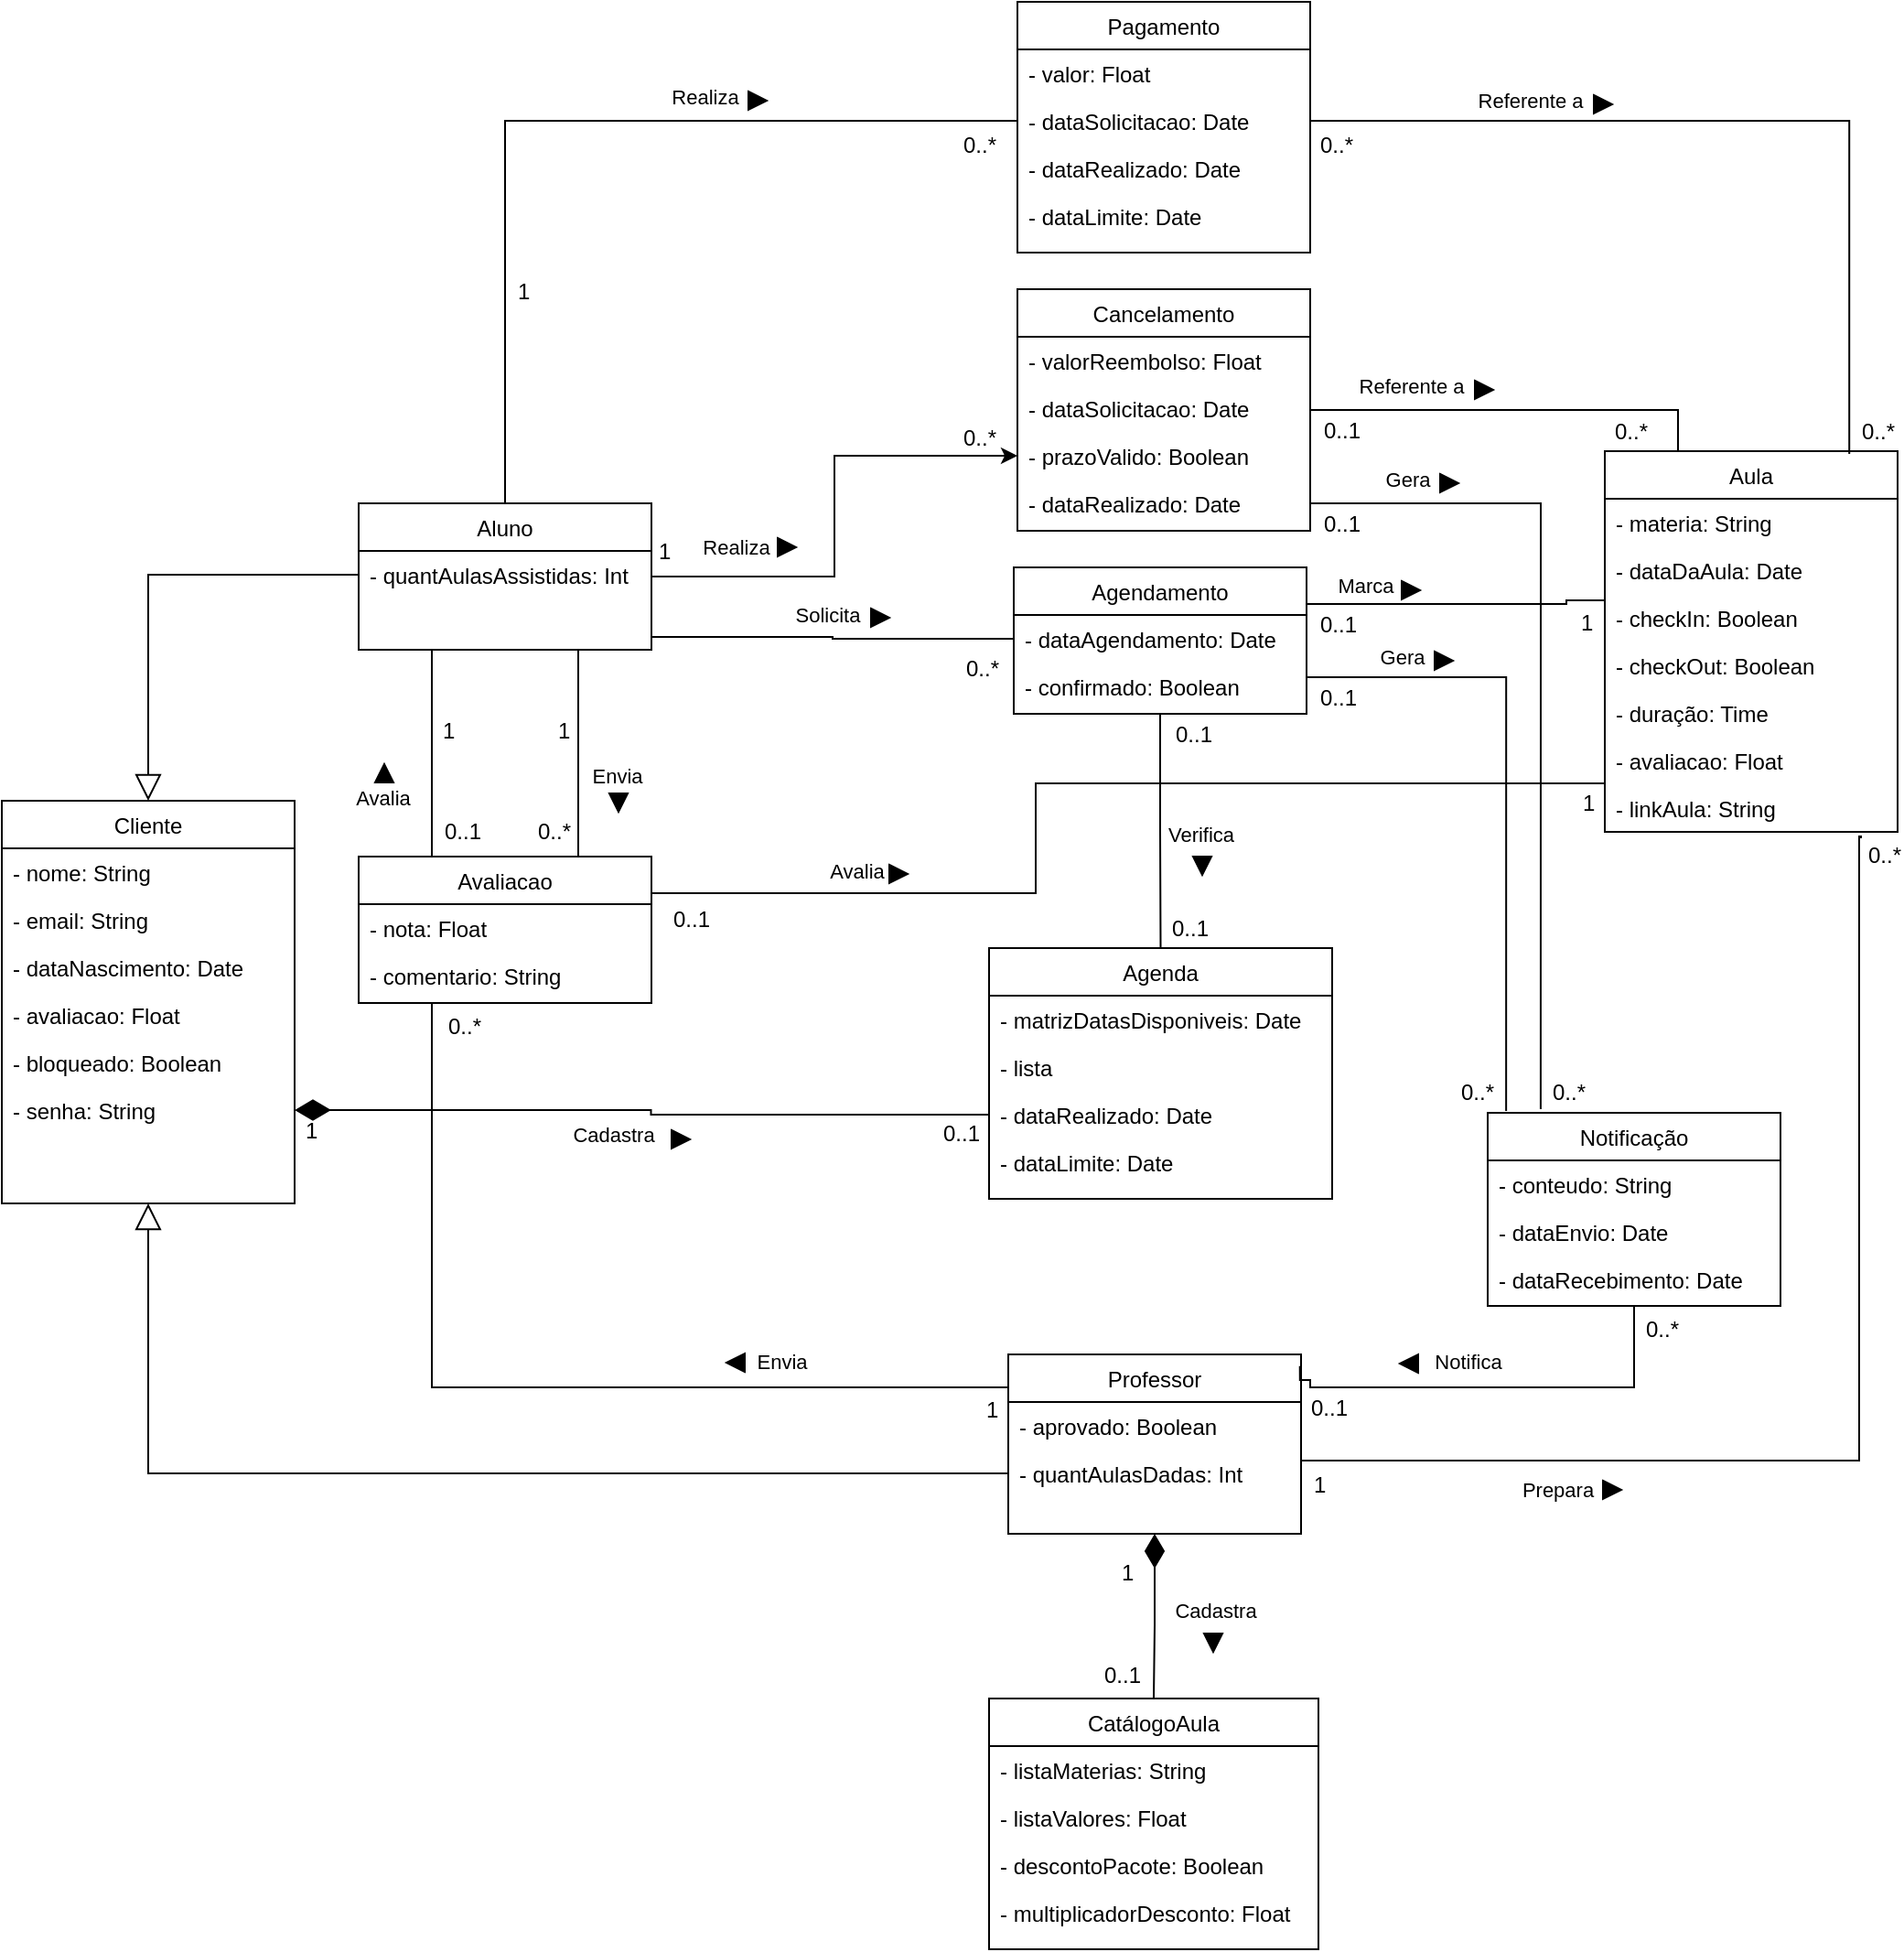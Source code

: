 <mxfile version="24.7.17">
  <diagram id="C5RBs43oDa-KdzZeNtuy" name="Page-1">
    <mxGraphModel dx="1565" dy="2274" grid="1" gridSize="10" guides="1" tooltips="1" connect="1" arrows="1" fold="1" page="1" pageScale="1" pageWidth="827" pageHeight="1169" math="0" shadow="0">
      <root>
        <mxCell id="WIyWlLk6GJQsqaUBKTNV-0" />
        <mxCell id="WIyWlLk6GJQsqaUBKTNV-1" parent="WIyWlLk6GJQsqaUBKTNV-0" />
        <mxCell id="VDjdDikiDkYHCXLAG9qJ-7" style="edgeStyle=orthogonalEdgeStyle;rounded=0;orthogonalLoop=1;jettySize=auto;html=1;entryX=0;entryY=0.5;entryDx=0;entryDy=0;endArrow=none;endFill=0;" parent="WIyWlLk6GJQsqaUBKTNV-1" source="zkfFHV4jXpPFQw0GAbJ--0" target="VPPjQCbhxTyXkWQydubV-34" edge="1">
          <mxGeometry relative="1" as="geometry" />
        </mxCell>
        <mxCell id="h2u8ol-RN1Aq0zlG_50V-2" style="edgeStyle=orthogonalEdgeStyle;rounded=0;orthogonalLoop=1;jettySize=auto;html=1;exitX=0.25;exitY=1;exitDx=0;exitDy=0;entryX=0.25;entryY=0;entryDx=0;entryDy=0;endArrow=none;endFill=0;" parent="WIyWlLk6GJQsqaUBKTNV-1" source="zkfFHV4jXpPFQw0GAbJ--0" target="s_huAwg7XbWBPuK52BoB-4" edge="1">
          <mxGeometry relative="1" as="geometry" />
        </mxCell>
        <mxCell id="XgFzKJvoaHui50AtQTAB-14" style="edgeStyle=orthogonalEdgeStyle;rounded=0;orthogonalLoop=1;jettySize=auto;html=1;exitX=1;exitY=0.5;exitDx=0;exitDy=0;entryX=0;entryY=0.5;entryDx=0;entryDy=0;" edge="1" parent="WIyWlLk6GJQsqaUBKTNV-1" source="zkfFHV4jXpPFQw0GAbJ--0" target="s_huAwg7XbWBPuK52BoB-14">
          <mxGeometry relative="1" as="geometry" />
        </mxCell>
        <mxCell id="zkfFHV4jXpPFQw0GAbJ--0" value="Aluno" style="swimlane;fontStyle=0;align=center;verticalAlign=top;childLayout=stackLayout;horizontal=1;startSize=26;horizontalStack=0;resizeParent=1;resizeLast=0;collapsible=1;marginBottom=0;rounded=0;shadow=0;strokeWidth=1;" parent="WIyWlLk6GJQsqaUBKTNV-1" vertex="1">
          <mxGeometry x="445" y="57" width="160" height="80" as="geometry">
            <mxRectangle x="230" y="140" width="160" height="26" as="alternateBounds" />
          </mxGeometry>
        </mxCell>
        <mxCell id="VPPjQCbhxTyXkWQydubV-3" value="- quantAulasAssistidas: Int" style="text;align=left;verticalAlign=top;spacingLeft=4;spacingRight=4;overflow=hidden;rotatable=0;points=[[0,0.5],[1,0.5]];portConstraint=eastwest;rounded=0;shadow=0;html=0;" parent="zkfFHV4jXpPFQw0GAbJ--0" vertex="1">
          <mxGeometry y="26" width="160" height="26" as="geometry" />
        </mxCell>
        <mxCell id="zkfFHV4jXpPFQw0GAbJ--6" value="Pagamento" style="swimlane;fontStyle=0;align=center;verticalAlign=top;childLayout=stackLayout;horizontal=1;startSize=26;horizontalStack=0;resizeParent=1;resizeLast=0;collapsible=1;marginBottom=0;rounded=0;shadow=0;strokeWidth=1;" parent="WIyWlLk6GJQsqaUBKTNV-1" vertex="1">
          <mxGeometry x="805" y="-217" width="160" height="137" as="geometry">
            <mxRectangle x="130" y="380" width="160" height="26" as="alternateBounds" />
          </mxGeometry>
        </mxCell>
        <mxCell id="zkfFHV4jXpPFQw0GAbJ--7" value="- valor: Float" style="text;align=left;verticalAlign=top;spacingLeft=4;spacingRight=4;overflow=hidden;rotatable=0;points=[[0,0.5],[1,0.5]];portConstraint=eastwest;" parent="zkfFHV4jXpPFQw0GAbJ--6" vertex="1">
          <mxGeometry y="26" width="160" height="26" as="geometry" />
        </mxCell>
        <mxCell id="VPPjQCbhxTyXkWQydubV-34" value="- dataSolicitacao: Date" style="text;align=left;verticalAlign=top;spacingLeft=4;spacingRight=4;overflow=hidden;rotatable=0;points=[[0,0.5],[1,0.5]];portConstraint=eastwest;" parent="zkfFHV4jXpPFQw0GAbJ--6" vertex="1">
          <mxGeometry y="52" width="160" height="26" as="geometry" />
        </mxCell>
        <mxCell id="zkfFHV4jXpPFQw0GAbJ--8" value="- dataRealizado: Date" style="text;align=left;verticalAlign=top;spacingLeft=4;spacingRight=4;overflow=hidden;rotatable=0;points=[[0,0.5],[1,0.5]];portConstraint=eastwest;rounded=0;shadow=0;html=0;" parent="zkfFHV4jXpPFQw0GAbJ--6" vertex="1">
          <mxGeometry y="78" width="160" height="26" as="geometry" />
        </mxCell>
        <mxCell id="VPPjQCbhxTyXkWQydubV-35" value="- dataLimite: Date" style="text;align=left;verticalAlign=top;spacingLeft=4;spacingRight=4;overflow=hidden;rotatable=0;points=[[0,0.5],[1,0.5]];portConstraint=eastwest;rounded=0;shadow=0;html=0;" parent="zkfFHV4jXpPFQw0GAbJ--6" vertex="1">
          <mxGeometry y="104" width="160" height="26" as="geometry" />
        </mxCell>
        <mxCell id="XgFzKJvoaHui50AtQTAB-11" style="edgeStyle=orthogonalEdgeStyle;rounded=0;orthogonalLoop=1;jettySize=auto;html=1;exitX=0.5;exitY=1;exitDx=0;exitDy=0;entryX=0.5;entryY=0;entryDx=0;entryDy=0;endArrow=none;endFill=0;startArrow=diamondThin;startFill=1;startSize=16;" edge="1" parent="WIyWlLk6GJQsqaUBKTNV-1" source="zkfFHV4jXpPFQw0GAbJ--13" target="s_huAwg7XbWBPuK52BoB-17">
          <mxGeometry relative="1" as="geometry" />
        </mxCell>
        <mxCell id="zkfFHV4jXpPFQw0GAbJ--13" value="Professor" style="swimlane;fontStyle=0;align=center;verticalAlign=top;childLayout=stackLayout;horizontal=1;startSize=26;horizontalStack=0;resizeParent=1;resizeLast=0;collapsible=1;marginBottom=0;rounded=0;shadow=0;strokeWidth=1;" parent="WIyWlLk6GJQsqaUBKTNV-1" vertex="1">
          <mxGeometry x="800" y="522" width="160" height="98" as="geometry">
            <mxRectangle x="340" y="380" width="170" height="26" as="alternateBounds" />
          </mxGeometry>
        </mxCell>
        <mxCell id="VPPjQCbhxTyXkWQydubV-38" value="- aprovado: Boolean" style="text;align=left;verticalAlign=top;spacingLeft=4;spacingRight=4;overflow=hidden;rotatable=0;points=[[0,0.5],[1,0.5]];portConstraint=eastwest;" parent="zkfFHV4jXpPFQw0GAbJ--13" vertex="1">
          <mxGeometry y="26" width="160" height="26" as="geometry" />
        </mxCell>
        <mxCell id="VPPjQCbhxTyXkWQydubV-39" value="- quantAulasDadas: Int" style="text;align=left;verticalAlign=top;spacingLeft=4;spacingRight=4;overflow=hidden;rotatable=0;points=[[0,0.5],[1,0.5]];portConstraint=eastwest;" parent="zkfFHV4jXpPFQw0GAbJ--13" vertex="1">
          <mxGeometry y="52" width="160" height="26" as="geometry" />
        </mxCell>
        <mxCell id="zkfFHV4jXpPFQw0GAbJ--17" value="Aula" style="swimlane;fontStyle=0;align=center;verticalAlign=top;childLayout=stackLayout;horizontal=1;startSize=26;horizontalStack=0;resizeParent=1;resizeLast=0;collapsible=1;marginBottom=0;rounded=0;shadow=0;strokeWidth=1;" parent="WIyWlLk6GJQsqaUBKTNV-1" vertex="1">
          <mxGeometry x="1126" y="28.5" width="160" height="208" as="geometry">
            <mxRectangle x="830" y="122" width="160" height="26" as="alternateBounds" />
          </mxGeometry>
        </mxCell>
        <mxCell id="zkfFHV4jXpPFQw0GAbJ--18" value="- materia: String" style="text;align=left;verticalAlign=top;spacingLeft=4;spacingRight=4;overflow=hidden;rotatable=0;points=[[0,0.5],[1,0.5]];portConstraint=eastwest;" parent="zkfFHV4jXpPFQw0GAbJ--17" vertex="1">
          <mxGeometry y="26" width="160" height="26" as="geometry" />
        </mxCell>
        <mxCell id="zkfFHV4jXpPFQw0GAbJ--19" value="- dataDaAula: Date" style="text;align=left;verticalAlign=top;spacingLeft=4;spacingRight=4;overflow=hidden;rotatable=0;points=[[0,0.5],[1,0.5]];portConstraint=eastwest;rounded=0;shadow=0;html=0;" parent="zkfFHV4jXpPFQw0GAbJ--17" vertex="1">
          <mxGeometry y="52" width="160" height="26" as="geometry" />
        </mxCell>
        <mxCell id="zkfFHV4jXpPFQw0GAbJ--22" value="- checkIn: Boolean" style="text;align=left;verticalAlign=top;spacingLeft=4;spacingRight=4;overflow=hidden;rotatable=0;points=[[0,0.5],[1,0.5]];portConstraint=eastwest;rounded=0;shadow=0;html=0;" parent="zkfFHV4jXpPFQw0GAbJ--17" vertex="1">
          <mxGeometry y="78" width="160" height="26" as="geometry" />
        </mxCell>
        <mxCell id="VPPjQCbhxTyXkWQydubV-68" value="- checkOut: Boolean" style="text;align=left;verticalAlign=top;spacingLeft=4;spacingRight=4;overflow=hidden;rotatable=0;points=[[0,0.5],[1,0.5]];portConstraint=eastwest;rounded=0;shadow=0;html=0;" parent="zkfFHV4jXpPFQw0GAbJ--17" vertex="1">
          <mxGeometry y="104" width="160" height="26" as="geometry" />
        </mxCell>
        <mxCell id="VPPjQCbhxTyXkWQydubV-85" value="- duração: Time" style="text;align=left;verticalAlign=top;spacingLeft=4;spacingRight=4;overflow=hidden;rotatable=0;points=[[0,0.5],[1,0.5]];portConstraint=eastwest;rounded=0;shadow=0;html=0;" parent="zkfFHV4jXpPFQw0GAbJ--17" vertex="1">
          <mxGeometry y="130" width="160" height="26" as="geometry" />
        </mxCell>
        <mxCell id="VPPjQCbhxTyXkWQydubV-86" value="- avaliacao: Float" style="text;align=left;verticalAlign=top;spacingLeft=4;spacingRight=4;overflow=hidden;rotatable=0;points=[[0,0.5],[1,0.5]];portConstraint=eastwest;rounded=0;shadow=0;html=0;" parent="zkfFHV4jXpPFQw0GAbJ--17" vertex="1">
          <mxGeometry y="156" width="160" height="26" as="geometry" />
        </mxCell>
        <mxCell id="VPPjQCbhxTyXkWQydubV-97" value="- linkAula: String" style="text;align=left;verticalAlign=top;spacingLeft=4;spacingRight=4;overflow=hidden;rotatable=0;points=[[0,0.5],[1,0.5]];portConstraint=eastwest;rounded=0;shadow=0;html=0;" parent="zkfFHV4jXpPFQw0GAbJ--17" vertex="1">
          <mxGeometry y="182" width="160" height="26" as="geometry" />
        </mxCell>
        <mxCell id="VPPjQCbhxTyXkWQydubV-19" value="0..*" style="resizable=0;align=right;verticalAlign=bottom;labelBackgroundColor=none;fontSize=12;" parent="WIyWlLk6GJQsqaUBKTNV-1" connectable="0" vertex="1">
          <mxGeometry x="794.996" y="-130.0" as="geometry" />
        </mxCell>
        <mxCell id="VPPjQCbhxTyXkWQydubV-21" value="" style="triangle;whiteSpace=wrap;html=1;fillColor=#000000;" parent="WIyWlLk6GJQsqaUBKTNV-1" vertex="1">
          <mxGeometry x="1120" y="-166" width="10" height="10" as="geometry" />
        </mxCell>
        <mxCell id="VPPjQCbhxTyXkWQydubV-22" value="Referente a" style="edgeLabel;html=1;align=center;verticalAlign=middle;resizable=0;points=[];" parent="WIyWlLk6GJQsqaUBKTNV-1" vertex="1" connectable="0">
          <mxGeometry x="1084.999" y="-163" as="geometry" />
        </mxCell>
        <mxCell id="VPPjQCbhxTyXkWQydubV-23" value="0..*" style="resizable=0;align=right;verticalAlign=bottom;labelBackgroundColor=none;fontSize=12;" parent="WIyWlLk6GJQsqaUBKTNV-1" connectable="0" vertex="1">
          <mxGeometry x="989.996" y="-130.0" as="geometry" />
        </mxCell>
        <mxCell id="VPPjQCbhxTyXkWQydubV-24" value="0..*" style="resizable=0;align=right;verticalAlign=bottom;labelBackgroundColor=none;fontSize=12;" parent="WIyWlLk6GJQsqaUBKTNV-1" connectable="0" vertex="1">
          <mxGeometry x="1285.996" y="26.5" as="geometry" />
        </mxCell>
        <mxCell id="VPPjQCbhxTyXkWQydubV-25" value="" style="triangle;whiteSpace=wrap;html=1;fillColor=#000000;" parent="WIyWlLk6GJQsqaUBKTNV-1" vertex="1">
          <mxGeometry x="725" y="114.5" width="10" height="10" as="geometry" />
        </mxCell>
        <mxCell id="VPPjQCbhxTyXkWQydubV-27" value="0..*" style="resizable=0;align=left;verticalAlign=bottom;labelBackgroundColor=none;fontSize=12;direction=south;" parent="WIyWlLk6GJQsqaUBKTNV-1" connectable="0" vertex="1">
          <mxGeometry x="775" y="155.997" as="geometry" />
        </mxCell>
        <mxCell id="VPPjQCbhxTyXkWQydubV-29" style="edgeStyle=orthogonalEdgeStyle;rounded=0;orthogonalLoop=1;jettySize=auto;html=1;entryX=0.875;entryY=1.135;entryDx=0;entryDy=0;endArrow=none;endFill=0;entryPerimeter=0;" parent="WIyWlLk6GJQsqaUBKTNV-1" target="VPPjQCbhxTyXkWQydubV-97" edge="1">
          <mxGeometry relative="1" as="geometry">
            <Array as="points">
              <mxPoint x="960" y="580" />
              <mxPoint x="1265" y="580" />
              <mxPoint x="1265" y="239" />
            </Array>
            <mxPoint x="960" y="580" as="sourcePoint" />
          </mxGeometry>
        </mxCell>
        <mxCell id="VPPjQCbhxTyXkWQydubV-30" value="" style="triangle;whiteSpace=wrap;html=1;fillColor=#000000;" parent="WIyWlLk6GJQsqaUBKTNV-1" vertex="1">
          <mxGeometry x="1125" y="591" width="10" height="10" as="geometry" />
        </mxCell>
        <mxCell id="VPPjQCbhxTyXkWQydubV-31" value="Prepara" style="edgeLabel;html=1;align=center;verticalAlign=middle;resizable=0;points=[];" parent="WIyWlLk6GJQsqaUBKTNV-1" vertex="1" connectable="0">
          <mxGeometry x="1099.999" y="596" as="geometry" />
        </mxCell>
        <mxCell id="VPPjQCbhxTyXkWQydubV-32" value="1" style="resizable=0;align=left;verticalAlign=bottom;labelBackgroundColor=none;fontSize=12;" parent="WIyWlLk6GJQsqaUBKTNV-1" connectable="0" vertex="1">
          <mxGeometry x="965" y="602.0" as="geometry" />
        </mxCell>
        <mxCell id="VPPjQCbhxTyXkWQydubV-33" value="0..*" style="resizable=0;align=left;verticalAlign=bottom;labelBackgroundColor=none;fontSize=12;direction=south;" parent="WIyWlLk6GJQsqaUBKTNV-1" connectable="0" vertex="1">
          <mxGeometry x="1268" y="257.997" as="geometry" />
        </mxCell>
        <mxCell id="s_huAwg7XbWBPuK52BoB-84" style="edgeStyle=orthogonalEdgeStyle;rounded=0;orthogonalLoop=1;jettySize=auto;html=1;exitX=0.5;exitY=1;exitDx=0;exitDy=0;entryX=0.5;entryY=0;entryDx=0;entryDy=0;endArrow=none;endFill=0;" parent="WIyWlLk6GJQsqaUBKTNV-1" source="VPPjQCbhxTyXkWQydubV-72" target="s_huAwg7XbWBPuK52BoB-24" edge="1">
          <mxGeometry relative="1" as="geometry" />
        </mxCell>
        <mxCell id="VPPjQCbhxTyXkWQydubV-72" value="Agendamento" style="swimlane;fontStyle=0;align=center;verticalAlign=top;childLayout=stackLayout;horizontal=1;startSize=26;horizontalStack=0;resizeParent=1;resizeLast=0;collapsible=1;marginBottom=0;rounded=0;shadow=0;strokeWidth=1;" parent="WIyWlLk6GJQsqaUBKTNV-1" vertex="1">
          <mxGeometry x="803" y="92" width="160" height="80" as="geometry">
            <mxRectangle x="550" y="140" width="160" height="26" as="alternateBounds" />
          </mxGeometry>
        </mxCell>
        <mxCell id="VPPjQCbhxTyXkWQydubV-73" value="- dataAgendamento: Date" style="text;align=left;verticalAlign=top;spacingLeft=4;spacingRight=4;overflow=hidden;rotatable=0;points=[[0,0.5],[1,0.5]];portConstraint=eastwest;" parent="VPPjQCbhxTyXkWQydubV-72" vertex="1">
          <mxGeometry y="26" width="160" height="26" as="geometry" />
        </mxCell>
        <mxCell id="VPPjQCbhxTyXkWQydubV-74" value="- confirmado: Boolean" style="text;align=left;verticalAlign=top;spacingLeft=4;spacingRight=4;overflow=hidden;rotatable=0;points=[[0,0.5],[1,0.5]];portConstraint=eastwest;rounded=0;shadow=0;html=0;" parent="VPPjQCbhxTyXkWQydubV-72" vertex="1">
          <mxGeometry y="52" width="160" height="26" as="geometry" />
        </mxCell>
        <mxCell id="VPPjQCbhxTyXkWQydubV-89" value="Marca" style="edgeLabel;html=1;align=center;verticalAlign=middle;resizable=0;points=[];" parent="WIyWlLk6GJQsqaUBKTNV-1" vertex="1" connectable="0">
          <mxGeometry x="724.999" y="104" as="geometry">
            <mxPoint x="270" y="-2" as="offset" />
          </mxGeometry>
        </mxCell>
        <mxCell id="VPPjQCbhxTyXkWQydubV-90" value="" style="triangle;whiteSpace=wrap;html=1;fillColor=#000000;" parent="WIyWlLk6GJQsqaUBKTNV-1" vertex="1">
          <mxGeometry x="1015" y="99.5" width="10" height="10" as="geometry" />
        </mxCell>
        <mxCell id="VPPjQCbhxTyXkWQydubV-95" value="1" style="resizable=0;align=left;verticalAlign=bottom;labelBackgroundColor=none;fontSize=12;" parent="WIyWlLk6GJQsqaUBKTNV-1" connectable="0" vertex="1">
          <mxGeometry x="758" y="132" as="geometry">
            <mxPoint x="353" y="-1" as="offset" />
          </mxGeometry>
        </mxCell>
        <mxCell id="mrgmBS6WcJcH3qhXxXeo-23" value="" style="triangle;whiteSpace=wrap;html=1;fillColor=#000000;direction=south;" parent="WIyWlLk6GJQsqaUBKTNV-1" vertex="1">
          <mxGeometry x="582" y="215.5" width="10" height="10" as="geometry" />
        </mxCell>
        <mxCell id="mrgmBS6WcJcH3qhXxXeo-24" value="Envia" style="edgeLabel;html=1;align=center;verticalAlign=middle;resizable=0;points=[];" parent="WIyWlLk6GJQsqaUBKTNV-1" vertex="1" connectable="0">
          <mxGeometry x="590.999" y="207.5" as="geometry">
            <mxPoint x="-5" y="-2" as="offset" />
          </mxGeometry>
        </mxCell>
        <mxCell id="mrgmBS6WcJcH3qhXxXeo-27" value="1" style="resizable=0;align=left;verticalAlign=bottom;labelBackgroundColor=none;fontSize=12;" parent="WIyWlLk6GJQsqaUBKTNV-1" connectable="0" vertex="1">
          <mxGeometry x="607" y="92" as="geometry" />
        </mxCell>
        <mxCell id="mrgmBS6WcJcH3qhXxXeo-40" value="1" style="resizable=0;align=left;verticalAlign=bottom;labelBackgroundColor=none;fontSize=12;" parent="WIyWlLk6GJQsqaUBKTNV-1" connectable="0" vertex="1">
          <mxGeometry x="530" y="-50" as="geometry" />
        </mxCell>
        <mxCell id="mrgmBS6WcJcH3qhXxXeo-41" value="Avalia" style="edgeLabel;html=1;align=center;verticalAlign=middle;resizable=0;points=[];" parent="WIyWlLk6GJQsqaUBKTNV-1" vertex="1" connectable="0">
          <mxGeometry x="721.999" y="259.5" as="geometry">
            <mxPoint x="-5" y="-2" as="offset" />
          </mxGeometry>
        </mxCell>
        <mxCell id="mrgmBS6WcJcH3qhXxXeo-42" value="" style="triangle;whiteSpace=wrap;html=1;fillColor=#000000;" parent="WIyWlLk6GJQsqaUBKTNV-1" vertex="1">
          <mxGeometry x="735" y="254.5" width="10" height="10" as="geometry" />
        </mxCell>
        <mxCell id="mrgmBS6WcJcH3qhXxXeo-44" value="1" style="resizable=0;align=left;verticalAlign=bottom;labelBackgroundColor=none;fontSize=12;" parent="WIyWlLk6GJQsqaUBKTNV-1" connectable="0" vertex="1">
          <mxGeometry x="1112" y="229.5" as="geometry" />
        </mxCell>
        <mxCell id="mrgmBS6WcJcH3qhXxXeo-53" value="0..*" style="resizable=0;align=left;verticalAlign=bottom;labelBackgroundColor=none;fontSize=12;direction=south;" parent="WIyWlLk6GJQsqaUBKTNV-1" connectable="0" vertex="1">
          <mxGeometry x="492" y="351.497" as="geometry" />
        </mxCell>
        <mxCell id="mrgmBS6WcJcH3qhXxXeo-55" value="0..1" style="resizable=0;align=left;verticalAlign=bottom;labelBackgroundColor=none;fontSize=12;" parent="WIyWlLk6GJQsqaUBKTNV-1" connectable="0" vertex="1">
          <mxGeometry x="490" y="245.0" as="geometry" />
        </mxCell>
        <mxCell id="VDjdDikiDkYHCXLAG9qJ-2" style="edgeStyle=orthogonalEdgeStyle;rounded=0;orthogonalLoop=1;jettySize=auto;html=1;entryX=0;entryY=0.5;entryDx=0;entryDy=0;endArrow=none;endFill=0;" parent="WIyWlLk6GJQsqaUBKTNV-1" target="VPPjQCbhxTyXkWQydubV-73" edge="1">
          <mxGeometry relative="1" as="geometry">
            <mxPoint x="605" y="130" as="sourcePoint" />
            <Array as="points">
              <mxPoint x="605" y="130" />
              <mxPoint x="704" y="130" />
              <mxPoint x="704" y="131" />
            </Array>
          </mxGeometry>
        </mxCell>
        <mxCell id="VDjdDikiDkYHCXLAG9qJ-4" style="edgeStyle=orthogonalEdgeStyle;rounded=0;orthogonalLoop=1;jettySize=auto;html=1;endArrow=none;endFill=0;entryX=0;entryY=0.5;entryDx=0;entryDy=0;exitX=1;exitY=0.25;exitDx=0;exitDy=0;" parent="WIyWlLk6GJQsqaUBKTNV-1" source="VPPjQCbhxTyXkWQydubV-72" target="zkfFHV4jXpPFQw0GAbJ--17" edge="1">
          <mxGeometry relative="1" as="geometry">
            <mxPoint x="1045" y="131" as="targetPoint" />
            <Array as="points">
              <mxPoint x="1105" y="112" />
              <mxPoint x="1105" y="110" />
              <mxPoint x="1126" y="110" />
            </Array>
          </mxGeometry>
        </mxCell>
        <mxCell id="VDjdDikiDkYHCXLAG9qJ-8" value="" style="triangle;whiteSpace=wrap;html=1;fillColor=#000000;" parent="WIyWlLk6GJQsqaUBKTNV-1" vertex="1">
          <mxGeometry x="658" y="-168" width="10" height="10" as="geometry" />
        </mxCell>
        <mxCell id="VDjdDikiDkYHCXLAG9qJ-9" value="Realiza" style="edgeLabel;html=1;align=center;verticalAlign=middle;resizable=0;points=[];" parent="WIyWlLk6GJQsqaUBKTNV-1" vertex="1" connectable="0">
          <mxGeometry x="638.999" y="-163" as="geometry">
            <mxPoint x="-5" y="-2" as="offset" />
          </mxGeometry>
        </mxCell>
        <mxCell id="VDjdDikiDkYHCXLAG9qJ-11" style="edgeStyle=orthogonalEdgeStyle;rounded=0;orthogonalLoop=1;jettySize=auto;html=1;entryX=0.835;entryY=0.007;entryDx=0;entryDy=0;entryPerimeter=0;endArrow=none;endFill=0;" parent="WIyWlLk6GJQsqaUBKTNV-1" source="VPPjQCbhxTyXkWQydubV-34" target="zkfFHV4jXpPFQw0GAbJ--17" edge="1">
          <mxGeometry relative="1" as="geometry" />
        </mxCell>
        <mxCell id="h2u8ol-RN1Aq0zlG_50V-3" style="edgeStyle=orthogonalEdgeStyle;rounded=0;orthogonalLoop=1;jettySize=auto;html=1;exitX=0.75;exitY=0;exitDx=0;exitDy=0;entryX=0.75;entryY=1;entryDx=0;entryDy=0;endArrow=none;endFill=0;" parent="WIyWlLk6GJQsqaUBKTNV-1" source="s_huAwg7XbWBPuK52BoB-4" target="zkfFHV4jXpPFQw0GAbJ--0" edge="1">
          <mxGeometry relative="1" as="geometry" />
        </mxCell>
        <mxCell id="h2u8ol-RN1Aq0zlG_50V-4" style="edgeStyle=orthogonalEdgeStyle;rounded=0;orthogonalLoop=1;jettySize=auto;html=1;exitX=1;exitY=0.25;exitDx=0;exitDy=0;entryX=0;entryY=0.5;entryDx=0;entryDy=0;endArrow=none;endFill=0;" parent="WIyWlLk6GJQsqaUBKTNV-1" source="s_huAwg7XbWBPuK52BoB-4" target="VPPjQCbhxTyXkWQydubV-86" edge="1">
          <mxGeometry relative="1" as="geometry">
            <Array as="points">
              <mxPoint x="815" y="270" />
              <mxPoint x="815" y="210" />
              <mxPoint x="1126" y="210" />
            </Array>
          </mxGeometry>
        </mxCell>
        <mxCell id="s_huAwg7XbWBPuK52BoB-4" value="Avaliacao" style="swimlane;fontStyle=0;align=center;verticalAlign=top;childLayout=stackLayout;horizontal=1;startSize=26;horizontalStack=0;resizeParent=1;resizeLast=0;collapsible=1;marginBottom=0;rounded=0;shadow=0;strokeWidth=1;" parent="WIyWlLk6GJQsqaUBKTNV-1" vertex="1">
          <mxGeometry x="445" y="250" width="160" height="80" as="geometry">
            <mxRectangle x="230" y="140" width="160" height="26" as="alternateBounds" />
          </mxGeometry>
        </mxCell>
        <mxCell id="s_huAwg7XbWBPuK52BoB-5" value="- nota: Float" style="text;align=left;verticalAlign=top;spacingLeft=4;spacingRight=4;overflow=hidden;rotatable=0;points=[[0,0.5],[1,0.5]];portConstraint=eastwest;" parent="s_huAwg7XbWBPuK52BoB-4" vertex="1">
          <mxGeometry y="26" width="160" height="26" as="geometry" />
        </mxCell>
        <mxCell id="s_huAwg7XbWBPuK52BoB-7" value="- comentario: String" style="text;align=left;verticalAlign=top;spacingLeft=4;spacingRight=4;overflow=hidden;rotatable=0;points=[[0,0.5],[1,0.5]];portConstraint=eastwest;rounded=0;shadow=0;html=0;" parent="s_huAwg7XbWBPuK52BoB-4" vertex="1">
          <mxGeometry y="52" width="160" height="26" as="geometry" />
        </mxCell>
        <mxCell id="s_huAwg7XbWBPuK52BoB-8" value="0..*" style="resizable=0;align=left;verticalAlign=bottom;labelBackgroundColor=none;fontSize=12;direction=south;" parent="WIyWlLk6GJQsqaUBKTNV-1" connectable="0" vertex="1">
          <mxGeometry x="541" y="244.997" as="geometry" />
        </mxCell>
        <mxCell id="s_huAwg7XbWBPuK52BoB-9" value="0..1" style="resizable=0;align=left;verticalAlign=bottom;labelBackgroundColor=none;fontSize=12;direction=east;" parent="WIyWlLk6GJQsqaUBKTNV-1" connectable="0" vertex="1">
          <mxGeometry x="615" y="292.997" as="geometry" />
        </mxCell>
        <mxCell id="s_huAwg7XbWBPuK52BoB-10" value="Cancelamento" style="swimlane;fontStyle=0;align=center;verticalAlign=top;childLayout=stackLayout;horizontal=1;startSize=26;horizontalStack=0;resizeParent=1;resizeLast=0;collapsible=1;marginBottom=0;rounded=0;shadow=0;strokeWidth=1;" parent="WIyWlLk6GJQsqaUBKTNV-1" vertex="1">
          <mxGeometry x="805" y="-60" width="160" height="132" as="geometry">
            <mxRectangle x="130" y="380" width="160" height="26" as="alternateBounds" />
          </mxGeometry>
        </mxCell>
        <mxCell id="s_huAwg7XbWBPuK52BoB-11" value="- valorReembolso: Float" style="text;align=left;verticalAlign=top;spacingLeft=4;spacingRight=4;overflow=hidden;rotatable=0;points=[[0,0.5],[1,0.5]];portConstraint=eastwest;" parent="s_huAwg7XbWBPuK52BoB-10" vertex="1">
          <mxGeometry y="26" width="160" height="26" as="geometry" />
        </mxCell>
        <mxCell id="s_huAwg7XbWBPuK52BoB-12" value="- dataSolicitacao: Date" style="text;align=left;verticalAlign=top;spacingLeft=4;spacingRight=4;overflow=hidden;rotatable=0;points=[[0,0.5],[1,0.5]];portConstraint=eastwest;" parent="s_huAwg7XbWBPuK52BoB-10" vertex="1">
          <mxGeometry y="52" width="160" height="26" as="geometry" />
        </mxCell>
        <mxCell id="s_huAwg7XbWBPuK52BoB-14" value="- prazoValido: Boolean" style="text;align=left;verticalAlign=top;spacingLeft=4;spacingRight=4;overflow=hidden;rotatable=0;points=[[0,0.5],[1,0.5]];portConstraint=eastwest;rounded=0;shadow=0;html=0;" parent="s_huAwg7XbWBPuK52BoB-10" vertex="1">
          <mxGeometry y="78" width="160" height="26" as="geometry" />
        </mxCell>
        <mxCell id="s_huAwg7XbWBPuK52BoB-13" value="- dataRealizado: Date" style="text;align=left;verticalAlign=top;spacingLeft=4;spacingRight=4;overflow=hidden;rotatable=0;points=[[0,0.5],[1,0.5]];portConstraint=eastwest;rounded=0;shadow=0;html=0;" parent="s_huAwg7XbWBPuK52BoB-10" vertex="1">
          <mxGeometry y="104" width="160" height="26" as="geometry" />
        </mxCell>
        <mxCell id="s_huAwg7XbWBPuK52BoB-15" value="0..*" style="resizable=0;align=right;verticalAlign=bottom;labelBackgroundColor=none;fontSize=12;" parent="WIyWlLk6GJQsqaUBKTNV-1" connectable="0" vertex="1">
          <mxGeometry x="794.996" y="30.0" as="geometry" />
        </mxCell>
        <mxCell id="s_huAwg7XbWBPuK52BoB-17" value="CatálogoAula" style="swimlane;fontStyle=0;align=center;verticalAlign=top;childLayout=stackLayout;horizontal=1;startSize=26;horizontalStack=0;resizeParent=1;resizeLast=0;collapsible=1;marginBottom=0;rounded=0;shadow=0;strokeWidth=1;" parent="WIyWlLk6GJQsqaUBKTNV-1" vertex="1">
          <mxGeometry x="789.5" y="710" width="180" height="137" as="geometry">
            <mxRectangle x="130" y="380" width="160" height="26" as="alternateBounds" />
          </mxGeometry>
        </mxCell>
        <mxCell id="s_huAwg7XbWBPuK52BoB-18" value="- listaMaterias: String" style="text;align=left;verticalAlign=top;spacingLeft=4;spacingRight=4;overflow=hidden;rotatable=0;points=[[0,0.5],[1,0.5]];portConstraint=eastwest;" parent="s_huAwg7XbWBPuK52BoB-17" vertex="1">
          <mxGeometry y="26" width="180" height="26" as="geometry" />
        </mxCell>
        <mxCell id="s_huAwg7XbWBPuK52BoB-19" value="- listaValores: Float" style="text;align=left;verticalAlign=top;spacingLeft=4;spacingRight=4;overflow=hidden;rotatable=0;points=[[0,0.5],[1,0.5]];portConstraint=eastwest;" parent="s_huAwg7XbWBPuK52BoB-17" vertex="1">
          <mxGeometry y="52" width="180" height="26" as="geometry" />
        </mxCell>
        <mxCell id="s_huAwg7XbWBPuK52BoB-20" value="- descontoPacote: Boolean" style="text;align=left;verticalAlign=top;spacingLeft=4;spacingRight=4;overflow=hidden;rotatable=0;points=[[0,0.5],[1,0.5]];portConstraint=eastwest;rounded=0;shadow=0;html=0;" parent="s_huAwg7XbWBPuK52BoB-17" vertex="1">
          <mxGeometry y="78" width="180" height="26" as="geometry" />
        </mxCell>
        <mxCell id="s_huAwg7XbWBPuK52BoB-21" value="- multiplicadorDesconto: Float" style="text;align=left;verticalAlign=top;spacingLeft=4;spacingRight=4;overflow=hidden;rotatable=0;points=[[0,0.5],[1,0.5]];portConstraint=eastwest;rounded=0;shadow=0;html=0;" parent="s_huAwg7XbWBPuK52BoB-17" vertex="1">
          <mxGeometry y="104" width="180" height="26" as="geometry" />
        </mxCell>
        <mxCell id="s_huAwg7XbWBPuK52BoB-22" value="0..*" style="resizable=0;align=right;verticalAlign=bottom;labelBackgroundColor=none;fontSize=12;" parent="WIyWlLk6GJQsqaUBKTNV-1" connectable="0" vertex="1">
          <mxGeometry x="1167.996" y="517.0" as="geometry" />
        </mxCell>
        <mxCell id="s_huAwg7XbWBPuK52BoB-23" value="0..1" style="resizable=0;align=right;verticalAlign=bottom;labelBackgroundColor=none;fontSize=12;" parent="WIyWlLk6GJQsqaUBKTNV-1" connectable="0" vertex="1">
          <mxGeometry x="873.996" y="706.0" as="geometry" />
        </mxCell>
        <mxCell id="s_huAwg7XbWBPuK52BoB-24" value="Agenda" style="swimlane;fontStyle=0;align=center;verticalAlign=top;childLayout=stackLayout;horizontal=1;startSize=26;horizontalStack=0;resizeParent=1;resizeLast=0;collapsible=1;marginBottom=0;rounded=0;shadow=0;strokeWidth=1;" parent="WIyWlLk6GJQsqaUBKTNV-1" vertex="1">
          <mxGeometry x="789.5" y="300" width="187.5" height="137" as="geometry">
            <mxRectangle x="130" y="380" width="160" height="26" as="alternateBounds" />
          </mxGeometry>
        </mxCell>
        <mxCell id="s_huAwg7XbWBPuK52BoB-25" value="- matrizDatasDisponiveis: Date" style="text;align=left;verticalAlign=top;spacingLeft=4;spacingRight=4;overflow=hidden;rotatable=0;points=[[0,0.5],[1,0.5]];portConstraint=eastwest;" parent="s_huAwg7XbWBPuK52BoB-24" vertex="1">
          <mxGeometry y="26" width="187.5" height="26" as="geometry" />
        </mxCell>
        <mxCell id="s_huAwg7XbWBPuK52BoB-26" value="- lista" style="text;align=left;verticalAlign=top;spacingLeft=4;spacingRight=4;overflow=hidden;rotatable=0;points=[[0,0.5],[1,0.5]];portConstraint=eastwest;" parent="s_huAwg7XbWBPuK52BoB-24" vertex="1">
          <mxGeometry y="52" width="187.5" height="26" as="geometry" />
        </mxCell>
        <mxCell id="s_huAwg7XbWBPuK52BoB-27" value="- dataRealizado: Date" style="text;align=left;verticalAlign=top;spacingLeft=4;spacingRight=4;overflow=hidden;rotatable=0;points=[[0,0.5],[1,0.5]];portConstraint=eastwest;rounded=0;shadow=0;html=0;" parent="s_huAwg7XbWBPuK52BoB-24" vertex="1">
          <mxGeometry y="78" width="187.5" height="26" as="geometry" />
        </mxCell>
        <mxCell id="s_huAwg7XbWBPuK52BoB-28" value="- dataLimite: Date" style="text;align=left;verticalAlign=top;spacingLeft=4;spacingRight=4;overflow=hidden;rotatable=0;points=[[0,0.5],[1,0.5]];portConstraint=eastwest;rounded=0;shadow=0;html=0;" parent="s_huAwg7XbWBPuK52BoB-24" vertex="1">
          <mxGeometry y="104" width="187.5" height="26" as="geometry" />
        </mxCell>
        <mxCell id="s_huAwg7XbWBPuK52BoB-69" style="edgeStyle=orthogonalEdgeStyle;rounded=0;orthogonalLoop=1;jettySize=auto;html=1;exitX=0.5;exitY=1;exitDx=0;exitDy=0;entryX=0.996;entryY=0.065;entryDx=0;entryDy=0;endArrow=none;endFill=0;entryPerimeter=0;" parent="WIyWlLk6GJQsqaUBKTNV-1" source="s_huAwg7XbWBPuK52BoB-41" target="zkfFHV4jXpPFQw0GAbJ--13" edge="1">
          <mxGeometry relative="1" as="geometry">
            <mxPoint x="960" y="661" as="targetPoint" />
            <Array as="points">
              <mxPoint x="1142" y="540" />
              <mxPoint x="965" y="540" />
              <mxPoint x="965" y="536" />
            </Array>
          </mxGeometry>
        </mxCell>
        <mxCell id="s_huAwg7XbWBPuK52BoB-41" value="Notificação" style="swimlane;fontStyle=0;align=center;verticalAlign=top;childLayout=stackLayout;horizontal=1;startSize=26;horizontalStack=0;resizeParent=1;resizeLast=0;collapsible=1;marginBottom=0;rounded=0;shadow=0;strokeWidth=1;" parent="WIyWlLk6GJQsqaUBKTNV-1" vertex="1">
          <mxGeometry x="1062" y="390" width="160" height="105.5" as="geometry">
            <mxRectangle x="130" y="380" width="160" height="26" as="alternateBounds" />
          </mxGeometry>
        </mxCell>
        <mxCell id="s_huAwg7XbWBPuK52BoB-42" value="- conteudo: String" style="text;align=left;verticalAlign=top;spacingLeft=4;spacingRight=4;overflow=hidden;rotatable=0;points=[[0,0.5],[1,0.5]];portConstraint=eastwest;" parent="s_huAwg7XbWBPuK52BoB-41" vertex="1">
          <mxGeometry y="26" width="160" height="26" as="geometry" />
        </mxCell>
        <mxCell id="s_huAwg7XbWBPuK52BoB-43" value="- dataEnvio: Date" style="text;align=left;verticalAlign=top;spacingLeft=4;spacingRight=4;overflow=hidden;rotatable=0;points=[[0,0.5],[1,0.5]];portConstraint=eastwest;" parent="s_huAwg7XbWBPuK52BoB-41" vertex="1">
          <mxGeometry y="52" width="160" height="26" as="geometry" />
        </mxCell>
        <mxCell id="s_huAwg7XbWBPuK52BoB-44" value="- dataRecebimento: Date" style="text;align=left;verticalAlign=top;spacingLeft=4;spacingRight=4;overflow=hidden;rotatable=0;points=[[0,0.5],[1,0.5]];portConstraint=eastwest;rounded=0;shadow=0;html=0;" parent="s_huAwg7XbWBPuK52BoB-41" vertex="1">
          <mxGeometry y="78" width="160" height="26" as="geometry" />
        </mxCell>
        <mxCell id="s_huAwg7XbWBPuK52BoB-53" value="1" style="resizable=0;align=left;verticalAlign=bottom;labelBackgroundColor=none;fontSize=12;" parent="WIyWlLk6GJQsqaUBKTNV-1" connectable="0" vertex="1">
          <mxGeometry x="552" y="190" as="geometry" />
        </mxCell>
        <mxCell id="s_huAwg7XbWBPuK52BoB-54" value="" style="triangle;whiteSpace=wrap;html=1;fillColor=#000000;" parent="WIyWlLk6GJQsqaUBKTNV-1" vertex="1">
          <mxGeometry x="674" y="76" width="10" height="10" as="geometry" />
        </mxCell>
        <mxCell id="s_huAwg7XbWBPuK52BoB-55" value="Realiza" style="edgeLabel;html=1;align=center;verticalAlign=middle;resizable=0;points=[];" parent="WIyWlLk6GJQsqaUBKTNV-1" vertex="1" connectable="0">
          <mxGeometry x="655.999" y="83" as="geometry">
            <mxPoint x="-5" y="-2" as="offset" />
          </mxGeometry>
        </mxCell>
        <mxCell id="s_huAwg7XbWBPuK52BoB-56" style="edgeStyle=orthogonalEdgeStyle;rounded=0;orthogonalLoop=1;jettySize=auto;html=1;endArrow=none;endFill=0;entryX=0.25;entryY=0;entryDx=0;entryDy=0;" parent="WIyWlLk6GJQsqaUBKTNV-1" source="s_huAwg7XbWBPuK52BoB-10" target="zkfFHV4jXpPFQw0GAbJ--17" edge="1">
          <mxGeometry relative="1" as="geometry">
            <mxPoint x="1085" y="120" as="targetPoint" />
          </mxGeometry>
        </mxCell>
        <mxCell id="s_huAwg7XbWBPuK52BoB-57" value="0..*" style="resizable=0;align=right;verticalAlign=bottom;labelBackgroundColor=none;fontSize=12;" parent="WIyWlLk6GJQsqaUBKTNV-1" connectable="0" vertex="1">
          <mxGeometry x="1150.996" y="26.5" as="geometry" />
        </mxCell>
        <mxCell id="s_huAwg7XbWBPuK52BoB-58" value="" style="triangle;whiteSpace=wrap;html=1;fillColor=#000000;" parent="WIyWlLk6GJQsqaUBKTNV-1" vertex="1">
          <mxGeometry x="1055" y="-10" width="10" height="10" as="geometry" />
        </mxCell>
        <mxCell id="s_huAwg7XbWBPuK52BoB-59" value="Referente a" style="edgeLabel;html=1;align=center;verticalAlign=middle;resizable=0;points=[];" parent="WIyWlLk6GJQsqaUBKTNV-1" vertex="1" connectable="0">
          <mxGeometry x="1019.999" y="-7" as="geometry" />
        </mxCell>
        <mxCell id="s_huAwg7XbWBPuK52BoB-63" style="edgeStyle=orthogonalEdgeStyle;rounded=0;orthogonalLoop=1;jettySize=auto;html=1;entryX=0.181;entryY=-0.019;entryDx=0;entryDy=0;entryPerimeter=0;endArrow=none;endFill=0;" parent="WIyWlLk6GJQsqaUBKTNV-1" source="s_huAwg7XbWBPuK52BoB-13" target="s_huAwg7XbWBPuK52BoB-41" edge="1">
          <mxGeometry relative="1" as="geometry" />
        </mxCell>
        <mxCell id="s_huAwg7XbWBPuK52BoB-64" style="edgeStyle=orthogonalEdgeStyle;rounded=0;orthogonalLoop=1;jettySize=auto;html=1;exitX=1;exitY=0.75;exitDx=0;exitDy=0;entryX=0.063;entryY=-0.009;entryDx=0;entryDy=0;entryPerimeter=0;endArrow=none;endFill=0;" parent="WIyWlLk6GJQsqaUBKTNV-1" source="VPPjQCbhxTyXkWQydubV-72" target="s_huAwg7XbWBPuK52BoB-41" edge="1">
          <mxGeometry relative="1" as="geometry" />
        </mxCell>
        <mxCell id="s_huAwg7XbWBPuK52BoB-65" value="" style="triangle;whiteSpace=wrap;html=1;fillColor=#000000;" parent="WIyWlLk6GJQsqaUBKTNV-1" vertex="1">
          <mxGeometry x="1036" y="41" width="10" height="10" as="geometry" />
        </mxCell>
        <mxCell id="s_huAwg7XbWBPuK52BoB-66" value="Gera" style="edgeLabel;html=1;align=center;verticalAlign=middle;resizable=0;points=[];" parent="WIyWlLk6GJQsqaUBKTNV-1" vertex="1" connectable="0">
          <mxGeometry x="1014.999" y="40" as="geometry">
            <mxPoint x="3" y="4" as="offset" />
          </mxGeometry>
        </mxCell>
        <mxCell id="s_huAwg7XbWBPuK52BoB-67" value="" style="triangle;whiteSpace=wrap;html=1;fillColor=#000000;" parent="WIyWlLk6GJQsqaUBKTNV-1" vertex="1">
          <mxGeometry x="1033" y="138" width="10" height="10" as="geometry" />
        </mxCell>
        <mxCell id="s_huAwg7XbWBPuK52BoB-68" value="Gera" style="edgeLabel;html=1;align=center;verticalAlign=middle;resizable=0;points=[];" parent="WIyWlLk6GJQsqaUBKTNV-1" vertex="1" connectable="0">
          <mxGeometry x="1011.999" y="137" as="geometry">
            <mxPoint x="3" y="4" as="offset" />
          </mxGeometry>
        </mxCell>
        <mxCell id="s_huAwg7XbWBPuK52BoB-70" value="" style="triangle;whiteSpace=wrap;html=1;fillColor=#000000;direction=west;" parent="WIyWlLk6GJQsqaUBKTNV-1" vertex="1">
          <mxGeometry x="1014" y="522" width="10" height="10" as="geometry" />
        </mxCell>
        <mxCell id="s_huAwg7XbWBPuK52BoB-71" value="Notifica" style="edgeLabel;html=1;align=center;verticalAlign=middle;resizable=0;points=[];" parent="WIyWlLk6GJQsqaUBKTNV-1" vertex="1" connectable="0">
          <mxGeometry x="1050.999" y="526" as="geometry" />
        </mxCell>
        <mxCell id="s_huAwg7XbWBPuK52BoB-79" value="" style="triangle;whiteSpace=wrap;html=1;fillColor=#000000;direction=south;" parent="WIyWlLk6GJQsqaUBKTNV-1" vertex="1">
          <mxGeometry x="907" y="674.5" width="10" height="10" as="geometry" />
        </mxCell>
        <mxCell id="s_huAwg7XbWBPuK52BoB-80" value="Cadastra" style="edgeLabel;html=1;align=center;verticalAlign=middle;resizable=0;points=[];" parent="WIyWlLk6GJQsqaUBKTNV-1" vertex="1" connectable="0">
          <mxGeometry x="910.999" y="670" as="geometry">
            <mxPoint x="2" y="-8" as="offset" />
          </mxGeometry>
        </mxCell>
        <mxCell id="s_huAwg7XbWBPuK52BoB-82" value="" style="triangle;whiteSpace=wrap;html=1;fillColor=#000000;direction=east;" parent="WIyWlLk6GJQsqaUBKTNV-1" vertex="1">
          <mxGeometry x="616" y="399.5" width="10" height="10" as="geometry" />
        </mxCell>
        <mxCell id="s_huAwg7XbWBPuK52BoB-83" value="Cadastra" style="edgeLabel;html=1;align=center;verticalAlign=middle;resizable=0;points=[];" parent="WIyWlLk6GJQsqaUBKTNV-1" vertex="1" connectable="0">
          <mxGeometry x="581.999" y="410" as="geometry">
            <mxPoint x="2" y="-8" as="offset" />
          </mxGeometry>
        </mxCell>
        <mxCell id="s_huAwg7XbWBPuK52BoB-85" value="" style="triangle;whiteSpace=wrap;html=1;fillColor=#000000;direction=south;" parent="WIyWlLk6GJQsqaUBKTNV-1" vertex="1">
          <mxGeometry x="901" y="250" width="10" height="10" as="geometry" />
        </mxCell>
        <mxCell id="s_huAwg7XbWBPuK52BoB-86" value="Verifica" style="edgeLabel;html=1;align=center;verticalAlign=middle;resizable=0;points=[];" parent="WIyWlLk6GJQsqaUBKTNV-1" vertex="1" connectable="0">
          <mxGeometry x="901.999" y="234" as="geometry">
            <mxPoint x="3" y="4" as="offset" />
          </mxGeometry>
        </mxCell>
        <mxCell id="s_huAwg7XbWBPuK52BoB-88" value="1" style="resizable=0;align=left;verticalAlign=bottom;labelBackgroundColor=none;fontSize=12;" parent="WIyWlLk6GJQsqaUBKTNV-1" connectable="0" vertex="1">
          <mxGeometry x="860" y="650.0" as="geometry" />
        </mxCell>
        <mxCell id="s_huAwg7XbWBPuK52BoB-89" value="1" style="resizable=0;align=left;verticalAlign=bottom;labelBackgroundColor=none;fontSize=12;" parent="WIyWlLk6GJQsqaUBKTNV-1" connectable="0" vertex="1">
          <mxGeometry x="414" y="408.5" as="geometry" />
        </mxCell>
        <mxCell id="s_huAwg7XbWBPuK52BoB-90" value="0..1" style="resizable=0;align=right;verticalAlign=bottom;labelBackgroundColor=none;fontSize=12;" parent="WIyWlLk6GJQsqaUBKTNV-1" connectable="0" vertex="1">
          <mxGeometry x="785.996" y="410.0" as="geometry" />
        </mxCell>
        <mxCell id="s_huAwg7XbWBPuK52BoB-91" value="0..1" style="resizable=0;align=right;verticalAlign=bottom;labelBackgroundColor=none;fontSize=12;" parent="WIyWlLk6GJQsqaUBKTNV-1" connectable="0" vertex="1">
          <mxGeometry x="993.996" y="26.0" as="geometry" />
        </mxCell>
        <mxCell id="s_huAwg7XbWBPuK52BoB-92" value="0..1" style="resizable=0;align=right;verticalAlign=bottom;labelBackgroundColor=none;fontSize=12;" parent="WIyWlLk6GJQsqaUBKTNV-1" connectable="0" vertex="1">
          <mxGeometry x="993.996" y="77.0" as="geometry" />
        </mxCell>
        <mxCell id="s_huAwg7XbWBPuK52BoB-93" value="0..1" style="resizable=0;align=right;verticalAlign=bottom;labelBackgroundColor=none;fontSize=12;" parent="WIyWlLk6GJQsqaUBKTNV-1" connectable="0" vertex="1">
          <mxGeometry x="991.996" y="172.0" as="geometry" />
        </mxCell>
        <mxCell id="s_huAwg7XbWBPuK52BoB-94" value="0..1" style="resizable=0;align=right;verticalAlign=bottom;labelBackgroundColor=none;fontSize=12;" parent="WIyWlLk6GJQsqaUBKTNV-1" connectable="0" vertex="1">
          <mxGeometry x="991.996" y="132.0" as="geometry" />
        </mxCell>
        <mxCell id="s_huAwg7XbWBPuK52BoB-95" value="0..*" style="resizable=0;align=right;verticalAlign=bottom;labelBackgroundColor=none;fontSize=12;" parent="WIyWlLk6GJQsqaUBKTNV-1" connectable="0" vertex="1">
          <mxGeometry x="1116.996" y="387.5" as="geometry" />
        </mxCell>
        <mxCell id="s_huAwg7XbWBPuK52BoB-96" value="0..*" style="resizable=0;align=right;verticalAlign=bottom;labelBackgroundColor=none;fontSize=12;" parent="WIyWlLk6GJQsqaUBKTNV-1" connectable="0" vertex="1">
          <mxGeometry x="1066.996" y="387.5" as="geometry" />
        </mxCell>
        <mxCell id="s_huAwg7XbWBPuK52BoB-97" value="0..1" style="resizable=0;align=right;verticalAlign=bottom;labelBackgroundColor=none;fontSize=12;" parent="WIyWlLk6GJQsqaUBKTNV-1" connectable="0" vertex="1">
          <mxGeometry x="986.996" y="560.0" as="geometry" />
        </mxCell>
        <mxCell id="s_huAwg7XbWBPuK52BoB-98" value="0..1" style="resizable=0;align=right;verticalAlign=bottom;labelBackgroundColor=none;fontSize=12;" parent="WIyWlLk6GJQsqaUBKTNV-1" connectable="0" vertex="1">
          <mxGeometry x="912.996" y="192.0" as="geometry" />
        </mxCell>
        <mxCell id="s_huAwg7XbWBPuK52BoB-99" value="0..1" style="resizable=0;align=right;verticalAlign=bottom;labelBackgroundColor=none;fontSize=12;" parent="WIyWlLk6GJQsqaUBKTNV-1" connectable="0" vertex="1">
          <mxGeometry x="910.996" y="298.0" as="geometry" />
        </mxCell>
        <mxCell id="h2u8ol-RN1Aq0zlG_50V-5" style="edgeStyle=orthogonalEdgeStyle;rounded=0;orthogonalLoop=1;jettySize=auto;html=1;exitX=0;exitY=0.5;exitDx=0;exitDy=0;entryX=0.25;entryY=1;entryDx=0;entryDy=0;endArrow=none;endFill=0;" parent="WIyWlLk6GJQsqaUBKTNV-1" target="s_huAwg7XbWBPuK52BoB-4" edge="1">
          <mxGeometry relative="1" as="geometry">
            <Array as="points">
              <mxPoint x="800" y="540" />
              <mxPoint x="485" y="540" />
            </Array>
            <mxPoint x="800" y="561" as="sourcePoint" />
          </mxGeometry>
        </mxCell>
        <mxCell id="h2u8ol-RN1Aq0zlG_50V-6" value="" style="triangle;whiteSpace=wrap;html=1;fillColor=#000000;direction=west;" parent="WIyWlLk6GJQsqaUBKTNV-1" vertex="1">
          <mxGeometry x="646" y="521.5" width="10" height="10" as="geometry" />
        </mxCell>
        <mxCell id="h2u8ol-RN1Aq0zlG_50V-7" value="Envia" style="edgeLabel;html=1;align=center;verticalAlign=middle;resizable=0;points=[];" parent="WIyWlLk6GJQsqaUBKTNV-1" vertex="1" connectable="0">
          <mxGeometry x="680.999" y="527.5" as="geometry">
            <mxPoint x="-5" y="-2" as="offset" />
          </mxGeometry>
        </mxCell>
        <mxCell id="h2u8ol-RN1Aq0zlG_50V-8" value="Avalia" style="edgeLabel;html=1;align=center;verticalAlign=middle;resizable=0;points=[];" parent="WIyWlLk6GJQsqaUBKTNV-1" vertex="1" connectable="0">
          <mxGeometry x="462.999" y="219.5" as="geometry">
            <mxPoint x="-5" y="-2" as="offset" />
          </mxGeometry>
        </mxCell>
        <mxCell id="h2u8ol-RN1Aq0zlG_50V-9" value="" style="triangle;whiteSpace=wrap;html=1;fillColor=#000000;direction=north;" parent="WIyWlLk6GJQsqaUBKTNV-1" vertex="1">
          <mxGeometry x="454" y="199.5" width="10" height="10" as="geometry" />
        </mxCell>
        <mxCell id="h2u8ol-RN1Aq0zlG_50V-11" value="1" style="resizable=0;align=left;verticalAlign=bottom;labelBackgroundColor=none;fontSize=12;" parent="WIyWlLk6GJQsqaUBKTNV-1" connectable="0" vertex="1">
          <mxGeometry x="786" y="561" as="geometry" />
        </mxCell>
        <mxCell id="h2u8ol-RN1Aq0zlG_50V-12" value="1" style="resizable=0;align=left;verticalAlign=bottom;labelBackgroundColor=none;fontSize=12;" parent="WIyWlLk6GJQsqaUBKTNV-1" connectable="0" vertex="1">
          <mxGeometry x="489" y="190" as="geometry" />
        </mxCell>
        <mxCell id="h2u8ol-RN1Aq0zlG_50V-13" value="Solicita" style="edgeLabel;html=1;align=center;verticalAlign=middle;resizable=0;points=[];" parent="WIyWlLk6GJQsqaUBKTNV-1" vertex="1" connectable="0">
          <mxGeometry x="705.999" y="119.5" as="geometry">
            <mxPoint x="-5" y="-2" as="offset" />
          </mxGeometry>
        </mxCell>
        <mxCell id="XgFzKJvoaHui50AtQTAB-0" value="Cliente" style="swimlane;fontStyle=0;align=center;verticalAlign=top;childLayout=stackLayout;horizontal=1;startSize=26;horizontalStack=0;resizeParent=1;resizeLast=0;collapsible=1;marginBottom=0;rounded=0;shadow=0;strokeWidth=1;" vertex="1" parent="WIyWlLk6GJQsqaUBKTNV-1">
          <mxGeometry x="250" y="219.5" width="160" height="220" as="geometry">
            <mxRectangle x="230" y="140" width="160" height="26" as="alternateBounds" />
          </mxGeometry>
        </mxCell>
        <mxCell id="XgFzKJvoaHui50AtQTAB-1" value="- nome: String" style="text;align=left;verticalAlign=top;spacingLeft=4;spacingRight=4;overflow=hidden;rotatable=0;points=[[0,0.5],[1,0.5]];portConstraint=eastwest;" vertex="1" parent="XgFzKJvoaHui50AtQTAB-0">
          <mxGeometry y="26" width="160" height="26" as="geometry" />
        </mxCell>
        <mxCell id="XgFzKJvoaHui50AtQTAB-2" value="- email: String" style="text;align=left;verticalAlign=top;spacingLeft=4;spacingRight=4;overflow=hidden;rotatable=0;points=[[0,0.5],[1,0.5]];portConstraint=eastwest;rounded=0;shadow=0;html=0;" vertex="1" parent="XgFzKJvoaHui50AtQTAB-0">
          <mxGeometry y="52" width="160" height="26" as="geometry" />
        </mxCell>
        <mxCell id="XgFzKJvoaHui50AtQTAB-3" value="- dataNascimento: Date" style="text;align=left;verticalAlign=top;spacingLeft=4;spacingRight=4;overflow=hidden;rotatable=0;points=[[0,0.5],[1,0.5]];portConstraint=eastwest;rounded=0;shadow=0;html=0;" vertex="1" parent="XgFzKJvoaHui50AtQTAB-0">
          <mxGeometry y="78" width="160" height="26" as="geometry" />
        </mxCell>
        <mxCell id="XgFzKJvoaHui50AtQTAB-4" value="- avaliacao: Float" style="text;align=left;verticalAlign=top;spacingLeft=4;spacingRight=4;overflow=hidden;rotatable=0;points=[[0,0.5],[1,0.5]];portConstraint=eastwest;rounded=0;shadow=0;html=0;" vertex="1" parent="XgFzKJvoaHui50AtQTAB-0">
          <mxGeometry y="104" width="160" height="26" as="geometry" />
        </mxCell>
        <mxCell id="XgFzKJvoaHui50AtQTAB-5" value="- bloqueado: Boolean" style="text;align=left;verticalAlign=top;spacingLeft=4;spacingRight=4;overflow=hidden;rotatable=0;points=[[0,0.5],[1,0.5]];portConstraint=eastwest;rounded=0;shadow=0;html=0;" vertex="1" parent="XgFzKJvoaHui50AtQTAB-0">
          <mxGeometry y="130" width="160" height="26" as="geometry" />
        </mxCell>
        <mxCell id="XgFzKJvoaHui50AtQTAB-6" value="- senha: String" style="text;align=left;verticalAlign=top;spacingLeft=4;spacingRight=4;overflow=hidden;rotatable=0;points=[[0,0.5],[1,0.5]];portConstraint=eastwest;rounded=0;shadow=0;html=0;" vertex="1" parent="XgFzKJvoaHui50AtQTAB-0">
          <mxGeometry y="156" width="160" height="26" as="geometry" />
        </mxCell>
        <mxCell id="XgFzKJvoaHui50AtQTAB-9" style="edgeStyle=orthogonalEdgeStyle;rounded=0;orthogonalLoop=1;jettySize=auto;html=1;exitX=0;exitY=0.5;exitDx=0;exitDy=0;entryX=0.5;entryY=0;entryDx=0;entryDy=0;endArrow=block;endFill=0;endSize=12;" edge="1" parent="WIyWlLk6GJQsqaUBKTNV-1" source="VPPjQCbhxTyXkWQydubV-3" target="XgFzKJvoaHui50AtQTAB-0">
          <mxGeometry relative="1" as="geometry" />
        </mxCell>
        <mxCell id="XgFzKJvoaHui50AtQTAB-12" style="edgeStyle=orthogonalEdgeStyle;rounded=0;orthogonalLoop=1;jettySize=auto;html=1;exitX=0;exitY=0.5;exitDx=0;exitDy=0;entryX=0.5;entryY=1;entryDx=0;entryDy=0;endArrow=block;endFill=0;startSize=11;endSize=12;" edge="1" parent="WIyWlLk6GJQsqaUBKTNV-1" source="VPPjQCbhxTyXkWQydubV-39" target="XgFzKJvoaHui50AtQTAB-0">
          <mxGeometry relative="1" as="geometry" />
        </mxCell>
        <mxCell id="XgFzKJvoaHui50AtQTAB-13" style="edgeStyle=orthogonalEdgeStyle;rounded=0;orthogonalLoop=1;jettySize=auto;html=1;exitX=1;exitY=0.5;exitDx=0;exitDy=0;entryX=0;entryY=0.5;entryDx=0;entryDy=0;endArrow=none;endFill=0;strokeWidth=1;endSize=16;startArrow=diamondThin;startFill=1;sourcePerimeterSpacing=13;startSize=17;" edge="1" parent="WIyWlLk6GJQsqaUBKTNV-1" source="XgFzKJvoaHui50AtQTAB-6" target="s_huAwg7XbWBPuK52BoB-27">
          <mxGeometry relative="1" as="geometry" />
        </mxCell>
      </root>
    </mxGraphModel>
  </diagram>
</mxfile>
